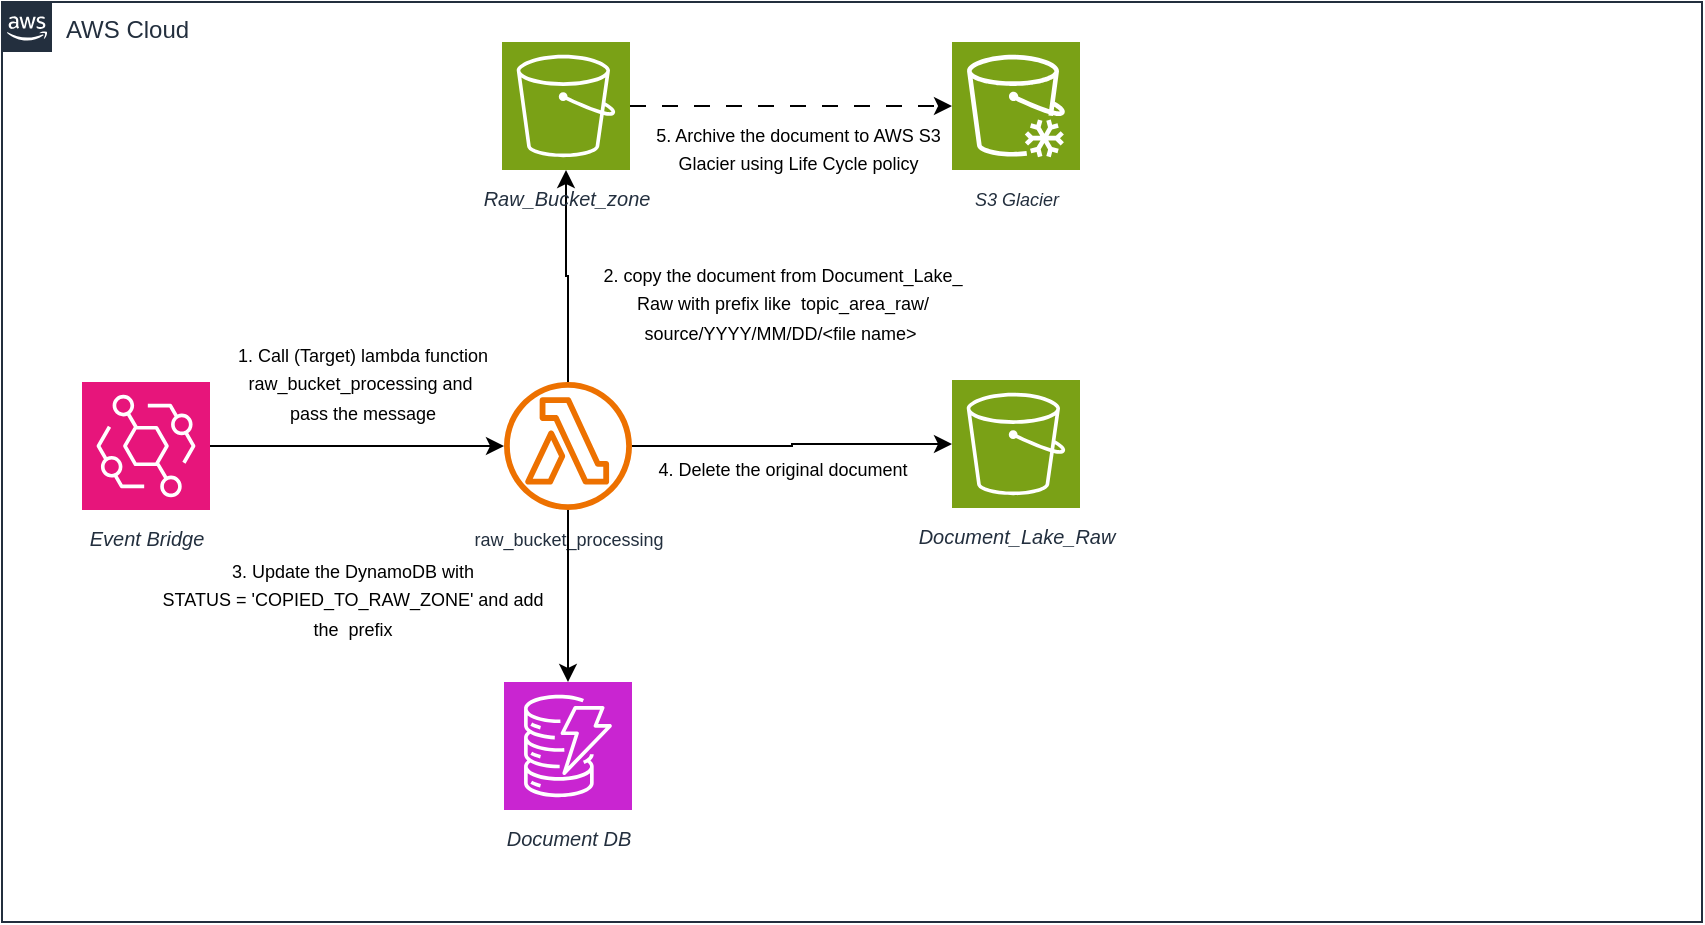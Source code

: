 <mxfile version="28.0.7">
  <diagram name="Page-1" id="zsiXDlCMpdOdWCkKP09o">
    <mxGraphModel dx="795" dy="549" grid="1" gridSize="10" guides="1" tooltips="1" connect="1" arrows="1" fold="1" page="1" pageScale="1" pageWidth="1169" pageHeight="827" math="0" shadow="0">
      <root>
        <mxCell id="0" />
        <mxCell id="1" parent="0" />
        <mxCell id="bvo75NUsxnOIJ5bkhlMq-1" value="AWS Cloud" style="points=[[0,0],[0.25,0],[0.5,0],[0.75,0],[1,0],[1,0.25],[1,0.5],[1,0.75],[1,1],[0.75,1],[0.5,1],[0.25,1],[0,1],[0,0.75],[0,0.5],[0,0.25]];outlineConnect=0;gradientColor=none;html=1;whiteSpace=wrap;fontSize=12;fontStyle=0;container=1;pointerEvents=0;collapsible=0;recursiveResize=0;shape=mxgraph.aws4.group;grIcon=mxgraph.aws4.group_aws_cloud_alt;strokeColor=#232F3E;fillColor=none;verticalAlign=top;align=left;spacingLeft=30;fontColor=#232F3E;dashed=0;" vertex="1" parent="1">
          <mxGeometry x="110" y="50" width="850" height="460" as="geometry" />
        </mxCell>
        <mxCell id="bvo75NUsxnOIJ5bkhlMq-5" value="" style="edgeStyle=orthogonalEdgeStyle;rounded=0;orthogonalLoop=1;jettySize=auto;html=1;" edge="1" parent="bvo75NUsxnOIJ5bkhlMq-1" source="bvo75NUsxnOIJ5bkhlMq-2" target="bvo75NUsxnOIJ5bkhlMq-4">
          <mxGeometry relative="1" as="geometry" />
        </mxCell>
        <mxCell id="bvo75NUsxnOIJ5bkhlMq-2" value="&lt;font style=&quot;font-size: 10px;&quot;&gt;&lt;i&gt;Event Bridge&lt;/i&gt;&lt;/font&gt;" style="sketch=0;points=[[0,0,0],[0.25,0,0],[0.5,0,0],[0.75,0,0],[1,0,0],[0,1,0],[0.25,1,0],[0.5,1,0],[0.75,1,0],[1,1,0],[0,0.25,0],[0,0.5,0],[0,0.75,0],[1,0.25,0],[1,0.5,0],[1,0.75,0]];outlineConnect=0;fontColor=#232F3E;fillColor=#E7157B;strokeColor=#ffffff;dashed=0;verticalLabelPosition=bottom;verticalAlign=top;align=center;html=1;fontSize=12;fontStyle=0;aspect=fixed;shape=mxgraph.aws4.resourceIcon;resIcon=mxgraph.aws4.eventbridge;" vertex="1" parent="bvo75NUsxnOIJ5bkhlMq-1">
          <mxGeometry x="40" y="190" width="64" height="64" as="geometry" />
        </mxCell>
        <mxCell id="bvo75NUsxnOIJ5bkhlMq-8" style="edgeStyle=orthogonalEdgeStyle;rounded=0;orthogonalLoop=1;jettySize=auto;html=1;" edge="1" parent="bvo75NUsxnOIJ5bkhlMq-1" source="bvo75NUsxnOIJ5bkhlMq-4" target="bvo75NUsxnOIJ5bkhlMq-7">
          <mxGeometry relative="1" as="geometry" />
        </mxCell>
        <mxCell id="bvo75NUsxnOIJ5bkhlMq-14" value="" style="edgeStyle=orthogonalEdgeStyle;rounded=0;orthogonalLoop=1;jettySize=auto;html=1;" edge="1" parent="bvo75NUsxnOIJ5bkhlMq-1" source="bvo75NUsxnOIJ5bkhlMq-4" target="bvo75NUsxnOIJ5bkhlMq-13">
          <mxGeometry relative="1" as="geometry" />
        </mxCell>
        <mxCell id="bvo75NUsxnOIJ5bkhlMq-4" value="&lt;font style=&quot;font-size: 9px;&quot;&gt;raw_bucket_processing&lt;/font&gt;" style="sketch=0;outlineConnect=0;fontColor=#232F3E;gradientColor=none;fillColor=#ED7100;strokeColor=none;dashed=0;verticalLabelPosition=bottom;verticalAlign=top;align=center;html=1;fontSize=12;fontStyle=0;aspect=fixed;pointerEvents=1;shape=mxgraph.aws4.lambda_function;" vertex="1" parent="bvo75NUsxnOIJ5bkhlMq-1">
          <mxGeometry x="251" y="190" width="64" height="64" as="geometry" />
        </mxCell>
        <mxCell id="bvo75NUsxnOIJ5bkhlMq-6" value="&lt;font style=&quot;font-size: 9px;&quot;&gt;1. Call (Target) lambda function&lt;/font&gt;&lt;div&gt;&lt;font style=&quot;font-size: 9px;&quot;&gt;raw_bucket_processing and&amp;nbsp;&lt;/font&gt;&lt;/div&gt;&lt;div&gt;&lt;font style=&quot;font-size: 9px;&quot;&gt;pass the message&lt;/font&gt;&lt;/div&gt;" style="text;html=1;align=center;verticalAlign=middle;resizable=0;points=[];autosize=1;strokeColor=none;fillColor=none;" vertex="1" parent="bvo75NUsxnOIJ5bkhlMq-1">
          <mxGeometry x="105" y="160" width="150" height="60" as="geometry" />
        </mxCell>
        <mxCell id="bvo75NUsxnOIJ5bkhlMq-7" value="&lt;font size=&quot;1&quot;&gt;&lt;i&gt;Document_Lake_Raw&lt;/i&gt;&lt;/font&gt;" style="sketch=0;points=[[0,0,0],[0.25,0,0],[0.5,0,0],[0.75,0,0],[1,0,0],[0,1,0],[0.25,1,0],[0.5,1,0],[0.75,1,0],[1,1,0],[0,0.25,0],[0,0.5,0],[0,0.75,0],[1,0.25,0],[1,0.5,0],[1,0.75,0]];outlineConnect=0;fontColor=#232F3E;fillColor=#7AA116;strokeColor=#ffffff;dashed=0;verticalLabelPosition=bottom;verticalAlign=top;align=center;html=1;fontSize=12;fontStyle=0;aspect=fixed;shape=mxgraph.aws4.resourceIcon;resIcon=mxgraph.aws4.s3;" vertex="1" parent="bvo75NUsxnOIJ5bkhlMq-1">
          <mxGeometry x="475" y="189" width="64" height="64" as="geometry" />
        </mxCell>
        <mxCell id="bvo75NUsxnOIJ5bkhlMq-9" value="&lt;font style=&quot;font-size: 9px;&quot;&gt;2. copy the document from Document_Lake_&lt;/font&gt;&lt;div&gt;&lt;font style=&quot;font-size: 9px;&quot;&gt;Raw with prefix like&amp;nbsp; topic_area_raw/&lt;/font&gt;&lt;div&gt;&lt;font style=&quot;font-size: 9px;&quot;&gt;source/YYYY/MM/DD/&amp;lt;file name&amp;gt;&amp;nbsp;&lt;br&gt;&lt;/font&gt;&lt;/div&gt;&lt;/div&gt;" style="text;html=1;align=center;verticalAlign=middle;resizable=0;points=[];autosize=1;strokeColor=none;fillColor=none;" vertex="1" parent="bvo75NUsxnOIJ5bkhlMq-1">
          <mxGeometry x="290" y="120" width="200" height="60" as="geometry" />
        </mxCell>
        <mxCell id="bvo75NUsxnOIJ5bkhlMq-10" value="&lt;font size=&quot;1&quot;&gt;&lt;i&gt;Document DB&lt;/i&gt;&lt;/font&gt;" style="sketch=0;points=[[0,0,0],[0.25,0,0],[0.5,0,0],[0.75,0,0],[1,0,0],[0,1,0],[0.25,1,0],[0.5,1,0],[0.75,1,0],[1,1,0],[0,0.25,0],[0,0.5,0],[0,0.75,0],[1,0.25,0],[1,0.5,0],[1,0.75,0]];outlineConnect=0;fontColor=#232F3E;fillColor=#C925D1;strokeColor=#ffffff;dashed=0;verticalLabelPosition=bottom;verticalAlign=top;align=center;html=1;fontSize=12;fontStyle=0;aspect=fixed;shape=mxgraph.aws4.resourceIcon;resIcon=mxgraph.aws4.dynamodb;" vertex="1" parent="bvo75NUsxnOIJ5bkhlMq-1">
          <mxGeometry x="251" y="340" width="64" height="64" as="geometry" />
        </mxCell>
        <mxCell id="bvo75NUsxnOIJ5bkhlMq-11" style="edgeStyle=orthogonalEdgeStyle;rounded=0;orthogonalLoop=1;jettySize=auto;html=1;entryX=0.5;entryY=0;entryDx=0;entryDy=0;entryPerimeter=0;" edge="1" parent="bvo75NUsxnOIJ5bkhlMq-1" source="bvo75NUsxnOIJ5bkhlMq-4" target="bvo75NUsxnOIJ5bkhlMq-10">
          <mxGeometry relative="1" as="geometry" />
        </mxCell>
        <mxCell id="bvo75NUsxnOIJ5bkhlMq-12" value="&lt;font style=&quot;font-size: 9px;&quot;&gt;3. Update the DynamoDB with&lt;/font&gt;&lt;div&gt;&lt;font style=&quot;font-size: 9px;&quot;&gt;STATUS = &#39;COPIED_TO_RAW_ZONE&#39; and add&lt;/font&gt;&lt;/div&gt;&lt;div&gt;&lt;font style=&quot;font-size: 9px;&quot;&gt;the&amp;nbsp; prefix&lt;/font&gt;&lt;/div&gt;&lt;div&gt;&lt;font style=&quot;font-size: 9px;&quot;&gt;&lt;br&gt;&lt;/font&gt;&lt;/div&gt;" style="text;html=1;align=center;verticalAlign=middle;resizable=0;points=[];autosize=1;strokeColor=none;fillColor=none;" vertex="1" parent="bvo75NUsxnOIJ5bkhlMq-1">
          <mxGeometry x="70" y="270" width="210" height="70" as="geometry" />
        </mxCell>
        <mxCell id="bvo75NUsxnOIJ5bkhlMq-13" value="&lt;font size=&quot;1&quot;&gt;&lt;i&gt;Raw_Bucket_zone&lt;/i&gt;&lt;/font&gt;" style="sketch=0;points=[[0,0,0],[0.25,0,0],[0.5,0,0],[0.75,0,0],[1,0,0],[0,1,0],[0.25,1,0],[0.5,1,0],[0.75,1,0],[1,1,0],[0,0.25,0],[0,0.5,0],[0,0.75,0],[1,0.25,0],[1,0.5,0],[1,0.75,0]];outlineConnect=0;fontColor=#232F3E;fillColor=#7AA116;strokeColor=#ffffff;dashed=0;verticalLabelPosition=bottom;verticalAlign=top;align=center;html=1;fontSize=12;fontStyle=0;aspect=fixed;shape=mxgraph.aws4.resourceIcon;resIcon=mxgraph.aws4.s3;" vertex="1" parent="bvo75NUsxnOIJ5bkhlMq-1">
          <mxGeometry x="250" y="20" width="64" height="64" as="geometry" />
        </mxCell>
        <mxCell id="bvo75NUsxnOIJ5bkhlMq-15" value="&lt;font style=&quot;font-size: 9px;&quot;&gt;4. Delete the original document&lt;/font&gt;&lt;div&gt;&lt;font style=&quot;font-size: 9px;&quot;&gt;&lt;br&gt;&lt;/font&gt;&lt;/div&gt;" style="text;html=1;align=center;verticalAlign=middle;resizable=0;points=[];autosize=1;strokeColor=none;fillColor=none;" vertex="1" parent="bvo75NUsxnOIJ5bkhlMq-1">
          <mxGeometry x="315" y="220" width="150" height="40" as="geometry" />
        </mxCell>
        <mxCell id="bvo75NUsxnOIJ5bkhlMq-16" value="&lt;font style=&quot;font-size: 9px;&quot;&gt;&lt;i&gt;S3 Glacier&lt;/i&gt;&lt;/font&gt;" style="sketch=0;points=[[0,0,0],[0.25,0,0],[0.5,0,0],[0.75,0,0],[1,0,0],[0,1,0],[0.25,1,0],[0.5,1,0],[0.75,1,0],[1,1,0],[0,0.25,0],[0,0.5,0],[0,0.75,0],[1,0.25,0],[1,0.5,0],[1,0.75,0]];outlineConnect=0;fontColor=#232F3E;fillColor=#7AA116;strokeColor=#ffffff;dashed=0;verticalLabelPosition=bottom;verticalAlign=top;align=center;html=1;fontSize=12;fontStyle=0;aspect=fixed;shape=mxgraph.aws4.resourceIcon;resIcon=mxgraph.aws4.glacier;" vertex="1" parent="bvo75NUsxnOIJ5bkhlMq-1">
          <mxGeometry x="475" y="20" width="64" height="64" as="geometry" />
        </mxCell>
        <mxCell id="bvo75NUsxnOIJ5bkhlMq-17" style="edgeStyle=orthogonalEdgeStyle;rounded=0;orthogonalLoop=1;jettySize=auto;html=1;entryX=0;entryY=0.5;entryDx=0;entryDy=0;entryPerimeter=0;dashed=1;dashPattern=8 8;" edge="1" parent="bvo75NUsxnOIJ5bkhlMq-1" source="bvo75NUsxnOIJ5bkhlMq-13" target="bvo75NUsxnOIJ5bkhlMq-16">
          <mxGeometry relative="1" as="geometry" />
        </mxCell>
        <mxCell id="bvo75NUsxnOIJ5bkhlMq-18" value="&lt;font style=&quot;font-size: 9px;&quot;&gt;5. Archive the document to AWS S3&amp;nbsp;&lt;/font&gt;&lt;div&gt;&lt;font style=&quot;font-size: 9px;&quot;&gt;Glacier&amp;nbsp;&lt;/font&gt;&lt;span style=&quot;font-size: 9px; background-color: transparent; color: light-dark(rgb(0, 0, 0), rgb(255, 255, 255));&quot;&gt;using Life Cycle policy&amp;nbsp;&lt;/span&gt;&lt;div&gt;&lt;div&gt;&lt;font style=&quot;font-size: 9px;&quot;&gt;&lt;br&gt;&lt;/font&gt;&lt;/div&gt;&lt;/div&gt;&lt;/div&gt;" style="text;html=1;align=center;verticalAlign=middle;resizable=0;points=[];autosize=1;strokeColor=none;fillColor=none;" vertex="1" parent="bvo75NUsxnOIJ5bkhlMq-1">
          <mxGeometry x="314" y="50" width="170" height="60" as="geometry" />
        </mxCell>
      </root>
    </mxGraphModel>
  </diagram>
</mxfile>
